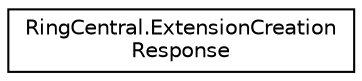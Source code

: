 digraph "Graphical Class Hierarchy"
{
 // LATEX_PDF_SIZE
  edge [fontname="Helvetica",fontsize="10",labelfontname="Helvetica",labelfontsize="10"];
  node [fontname="Helvetica",fontsize="10",shape=record];
  rankdir="LR";
  Node0 [label="RingCentral.ExtensionCreation\lResponse",height=0.2,width=0.4,color="black", fillcolor="white", style="filled",URL="$classRingCentral_1_1ExtensionCreationResponse.html",tooltip=" "];
}
